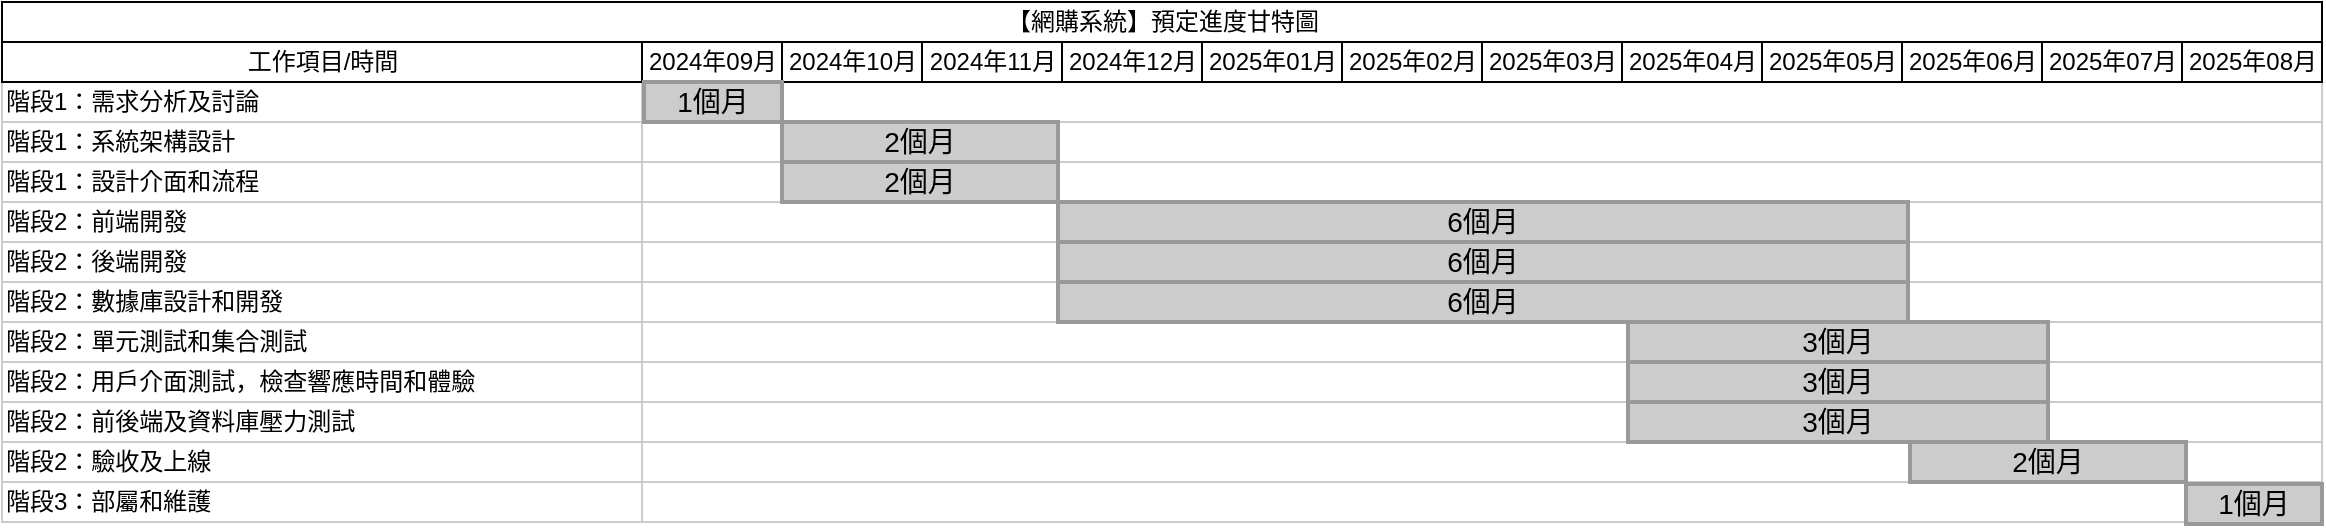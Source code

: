 <mxfile version="24.0.4" type="device">
  <diagram name="Page-1" id="fc2ac565-0d4e-3f0d-88b0-a54af1634ed7">
    <mxGraphModel dx="934" dy="601" grid="1" gridSize="10" guides="1" tooltips="1" connect="0" arrows="1" fold="1" page="1" pageScale="1.5" pageWidth="1169" pageHeight="827" background="none" math="0" shadow="0">
      <root>
        <mxCell id="0" style=";html=1;" />
        <mxCell id="1" style=";html=1;" parent="0" />
        <mxCell id="75" value="階段1：需求分析及討論" style="align=left;strokeColor=#CCCCCC;html=1;" parent="1" vertex="1">
          <mxGeometry x="297.0" y="150.0" width="320.0" height="20.0" as="geometry" />
        </mxCell>
        <mxCell id="80" value="階段1：系統架構設計" style="align=left;strokeColor=#CCCCCC;html=1;" parent="1" vertex="1">
          <mxGeometry x="297" y="170.0" width="320" height="20" as="geometry" />
        </mxCell>
        <mxCell id="85" value="階段1：設計介面和流程" style="align=left;strokeColor=#CCCCCC;html=1;" parent="1" vertex="1">
          <mxGeometry x="297.0" y="190.0" width="320.0" height="20" as="geometry" />
        </mxCell>
        <mxCell id="90" value="階段2：前端開發" style="align=left;strokeColor=#CCCCCC;html=1;" parent="1" vertex="1">
          <mxGeometry x="297.0" y="210.0" width="320.0" height="20" as="geometry" />
        </mxCell>
        <mxCell id="95" value="階段2：後端開發" style="align=left;strokeColor=#CCCCCC;html=1;" parent="1" vertex="1">
          <mxGeometry x="297.0" y="230.0" width="320.0" height="20" as="geometry" />
        </mxCell>
        <mxCell id="100" value="階段2：數據庫設計和開發" style="align=left;strokeColor=#CCCCCC;html=1;" parent="1" vertex="1">
          <mxGeometry x="297.0" y="250.0" width="320.0" height="20" as="geometry" />
        </mxCell>
        <mxCell id="2" value="工作項目/時間" style="strokeWidth=1;fontStyle=0;html=1;" parent="1" vertex="1">
          <mxGeometry x="297" y="130" width="320" height="20" as="geometry" />
        </mxCell>
        <mxCell id="67c90442a009f359-289" value="階段2：單元測試和集合測試" style="align=left;strokeColor=#CCCCCC;html=1;" parent="1" vertex="1">
          <mxGeometry x="297.0" y="270.0" width="320.0" height="20" as="geometry" />
        </mxCell>
        <mxCell id="67c90442a009f359-290" value="階段3：部屬和維護" style="align=left;strokeColor=#CCCCCC;html=1;" parent="1" vertex="1">
          <mxGeometry x="297.0" y="350.0" width="320.0" height="20" as="geometry" />
        </mxCell>
        <mxCell id="67c90442a009f359-291" value="" style="align=left;strokeColor=#CCCCCC;html=1;" parent="1" vertex="1">
          <mxGeometry x="617" y="150" width="840" height="20" as="geometry" />
        </mxCell>
        <mxCell id="4" value="2024年09月" style="strokeWidth=1;fontStyle=0;html=1;" parent="1" vertex="1">
          <mxGeometry x="617" y="130" width="70" height="20" as="geometry" />
        </mxCell>
        <mxCell id="67c90442a009f359-278" value="2024年10月" style="strokeWidth=1;fontStyle=0;html=1;" parent="1" vertex="1">
          <mxGeometry x="687" y="130" width="70" height="20" as="geometry" />
        </mxCell>
        <mxCell id="67c90442a009f359-279" value="2024年11月" style="strokeWidth=1;fontStyle=0;html=1;" parent="1" vertex="1">
          <mxGeometry x="757" y="130" width="70" height="20" as="geometry" />
        </mxCell>
        <mxCell id="67c90442a009f359-280" value="2024年12月" style="strokeWidth=1;fontStyle=0;html=1;" parent="1" vertex="1">
          <mxGeometry x="827" y="130" width="70" height="20" as="geometry" />
        </mxCell>
        <mxCell id="67c90442a009f359-281" value="2025年01月" style="strokeWidth=1;fontStyle=0;html=1;" parent="1" vertex="1">
          <mxGeometry x="897" y="130" width="70" height="20" as="geometry" />
        </mxCell>
        <mxCell id="67c90442a009f359-282" value="2025年02月" style="strokeWidth=1;fontStyle=0;html=1;" parent="1" vertex="1">
          <mxGeometry x="967" y="130" width="70" height="20" as="geometry" />
        </mxCell>
        <mxCell id="67c90442a009f359-283" value="2025年03月" style="strokeWidth=1;fontStyle=0;html=1;" parent="1" vertex="1">
          <mxGeometry x="1037" y="130" width="70" height="20" as="geometry" />
        </mxCell>
        <mxCell id="67c90442a009f359-284" value="2025年04月" style="strokeWidth=1;fontStyle=0;html=1;" parent="1" vertex="1">
          <mxGeometry x="1107" y="130" width="70" height="20" as="geometry" />
        </mxCell>
        <mxCell id="67c90442a009f359-285" value="2025年05月" style="strokeWidth=1;fontStyle=0;html=1;" parent="1" vertex="1">
          <mxGeometry x="1177" y="130" width="70" height="20" as="geometry" />
        </mxCell>
        <mxCell id="67c90442a009f359-286" value="2025年06月" style="strokeWidth=1;fontStyle=0;html=1;" parent="1" vertex="1">
          <mxGeometry x="1247" y="130" width="70" height="20" as="geometry" />
        </mxCell>
        <mxCell id="67c90442a009f359-287" value="2025年07月" style="strokeWidth=1;fontStyle=0;html=1;" parent="1" vertex="1">
          <mxGeometry x="1317" y="130" width="70" height="20" as="geometry" />
        </mxCell>
        <mxCell id="67c90442a009f359-288" value="2025年08月" style="strokeWidth=1;fontStyle=0;html=1;" parent="1" vertex="1">
          <mxGeometry x="1387" y="130" width="70" height="20" as="geometry" />
        </mxCell>
        <mxCell id="67c90442a009f359-292" value="" style="align=left;strokeColor=#CCCCCC;html=1;" parent="1" vertex="1">
          <mxGeometry x="617" y="170" width="840" height="20" as="geometry" />
        </mxCell>
        <mxCell id="67c90442a009f359-293" value="" style="align=left;strokeColor=#CCCCCC;html=1;" parent="1" vertex="1">
          <mxGeometry x="617" y="190" width="840" height="20" as="geometry" />
        </mxCell>
        <mxCell id="67c90442a009f359-294" value="" style="align=left;strokeColor=#CCCCCC;html=1;" parent="1" vertex="1">
          <mxGeometry x="617" y="210" width="840" height="20" as="geometry" />
        </mxCell>
        <mxCell id="67c90442a009f359-295" value="" style="align=left;strokeColor=#CCCCCC;html=1;" parent="1" vertex="1">
          <mxGeometry x="617" y="230" width="840" height="20" as="geometry" />
        </mxCell>
        <mxCell id="67c90442a009f359-296" value="" style="align=left;strokeColor=#CCCCCC;html=1;" parent="1" vertex="1">
          <mxGeometry x="617" y="250" width="840" height="20" as="geometry" />
        </mxCell>
        <mxCell id="67c90442a009f359-297" value="" style="align=left;strokeColor=#CCCCCC;html=1;" parent="1" vertex="1">
          <mxGeometry x="617" y="270" width="840" height="20" as="geometry" />
        </mxCell>
        <mxCell id="67c90442a009f359-298" value="" style="align=left;strokeColor=#CCCCCC;html=1;" parent="1" vertex="1">
          <mxGeometry x="617" y="350" width="840" height="20" as="geometry" />
        </mxCell>
        <mxCell id="67c90442a009f359-302" value="6個月" style="whiteSpace=wrap;html=1;strokeWidth=2;fillColor=#CCCCCC;gradientColor=none;fontSize=14;align=center;strokeColor=#999999;" parent="1" vertex="1">
          <mxGeometry x="825" y="210" width="425" height="20" as="geometry" />
        </mxCell>
        <mxCell id="A9UB_X8AhFoC9UPcY8sv-102" value="【&lt;span style=&quot;background-color: initial;&quot;&gt;網購系統】&lt;/span&gt;&lt;span style=&quot;background-color: initial;&quot;&gt;預定進度甘特圖&lt;/span&gt;" style="strokeWidth=1;fontStyle=0;html=1;" vertex="1" parent="1">
          <mxGeometry x="297" y="110" width="1160" height="20" as="geometry" />
        </mxCell>
        <mxCell id="A9UB_X8AhFoC9UPcY8sv-104" value="階段2：用戶介面測試，檢查響應時間和體驗" style="align=left;strokeColor=#CCCCCC;html=1;" vertex="1" parent="1">
          <mxGeometry x="297.0" y="290.0" width="320.0" height="20" as="geometry" />
        </mxCell>
        <mxCell id="A9UB_X8AhFoC9UPcY8sv-106" value="階段2：前後端及資料庫壓力測試" style="align=left;strokeColor=#CCCCCC;html=1;" vertex="1" parent="1">
          <mxGeometry x="297.0" y="310.0" width="320.0" height="20" as="geometry" />
        </mxCell>
        <mxCell id="A9UB_X8AhFoC9UPcY8sv-107" value="" style="align=left;strokeColor=#CCCCCC;html=1;" vertex="1" parent="1">
          <mxGeometry x="617" y="310" width="840" height="20" as="geometry" />
        </mxCell>
        <mxCell id="A9UB_X8AhFoC9UPcY8sv-109" value="階段2：驗收及上線" style="align=left;strokeColor=#CCCCCC;html=1;" vertex="1" parent="1">
          <mxGeometry x="297.0" y="330.0" width="320.0" height="20" as="geometry" />
        </mxCell>
        <mxCell id="A9UB_X8AhFoC9UPcY8sv-110" value="" style="align=left;strokeColor=#CCCCCC;html=1;" vertex="1" parent="1">
          <mxGeometry x="617" y="330" width="840" height="20" as="geometry" />
        </mxCell>
        <mxCell id="A9UB_X8AhFoC9UPcY8sv-112" value="1個月" style="whiteSpace=wrap;html=1;strokeWidth=2;fillColor=#CCCCCC;gradientColor=none;fontSize=14;align=center;strokeColor=#999999;" vertex="1" parent="1">
          <mxGeometry x="1389" y="351" width="68" height="20" as="geometry" />
        </mxCell>
        <mxCell id="A9UB_X8AhFoC9UPcY8sv-114" value="1個月" style="whiteSpace=wrap;html=1;strokeWidth=2;fillColor=#CCCCCC;gradientColor=none;fontSize=14;align=center;strokeColor=#999999;" vertex="1" parent="1">
          <mxGeometry x="618" y="150" width="69" height="20" as="geometry" />
        </mxCell>
        <mxCell id="A9UB_X8AhFoC9UPcY8sv-115" value="2個月" style="whiteSpace=wrap;html=1;strokeWidth=2;fillColor=#CCCCCC;gradientColor=none;fontSize=14;align=center;strokeColor=#999999;" vertex="1" parent="1">
          <mxGeometry x="687" y="170" width="138" height="20" as="geometry" />
        </mxCell>
        <mxCell id="A9UB_X8AhFoC9UPcY8sv-117" value="2個月" style="whiteSpace=wrap;html=1;strokeWidth=2;fillColor=#CCCCCC;gradientColor=none;fontSize=14;align=center;strokeColor=#999999;" vertex="1" parent="1">
          <mxGeometry x="687" y="190" width="138" height="20" as="geometry" />
        </mxCell>
        <mxCell id="A9UB_X8AhFoC9UPcY8sv-119" value="" style="align=left;strokeColor=#CCCCCC;html=1;" vertex="1" parent="1">
          <mxGeometry x="617" y="290" width="840" height="20" as="geometry" />
        </mxCell>
        <mxCell id="A9UB_X8AhFoC9UPcY8sv-120" value="6個月" style="whiteSpace=wrap;html=1;strokeWidth=2;fillColor=#CCCCCC;gradientColor=none;fontSize=14;align=center;strokeColor=#999999;" vertex="1" parent="1">
          <mxGeometry x="825" y="230" width="425" height="20" as="geometry" />
        </mxCell>
        <mxCell id="A9UB_X8AhFoC9UPcY8sv-121" value="6個月" style="whiteSpace=wrap;html=1;strokeWidth=2;fillColor=#CCCCCC;gradientColor=none;fontSize=14;align=center;strokeColor=#999999;" vertex="1" parent="1">
          <mxGeometry x="825" y="250" width="425" height="20" as="geometry" />
        </mxCell>
        <mxCell id="A9UB_X8AhFoC9UPcY8sv-122" value="3個月" style="whiteSpace=wrap;html=1;strokeWidth=2;fillColor=#CCCCCC;gradientColor=none;fontSize=14;align=center;strokeColor=#999999;" vertex="1" parent="1">
          <mxGeometry x="1110" y="270" width="210" height="20" as="geometry" />
        </mxCell>
        <mxCell id="A9UB_X8AhFoC9UPcY8sv-124" value="3個月" style="whiteSpace=wrap;html=1;strokeWidth=2;fillColor=#CCCCCC;gradientColor=none;fontSize=14;align=center;strokeColor=#999999;" vertex="1" parent="1">
          <mxGeometry x="1110" y="290" width="210" height="20" as="geometry" />
        </mxCell>
        <mxCell id="A9UB_X8AhFoC9UPcY8sv-125" value="3個月" style="whiteSpace=wrap;html=1;strokeWidth=2;fillColor=#CCCCCC;gradientColor=none;fontSize=14;align=center;strokeColor=#999999;" vertex="1" parent="1">
          <mxGeometry x="1110" y="310" width="210" height="20" as="geometry" />
        </mxCell>
        <mxCell id="A9UB_X8AhFoC9UPcY8sv-127" value="2個月" style="whiteSpace=wrap;html=1;strokeWidth=2;fillColor=#CCCCCC;gradientColor=none;fontSize=14;align=center;strokeColor=#999999;" vertex="1" parent="1">
          <mxGeometry x="1251" y="330" width="138" height="20" as="geometry" />
        </mxCell>
      </root>
    </mxGraphModel>
  </diagram>
</mxfile>
